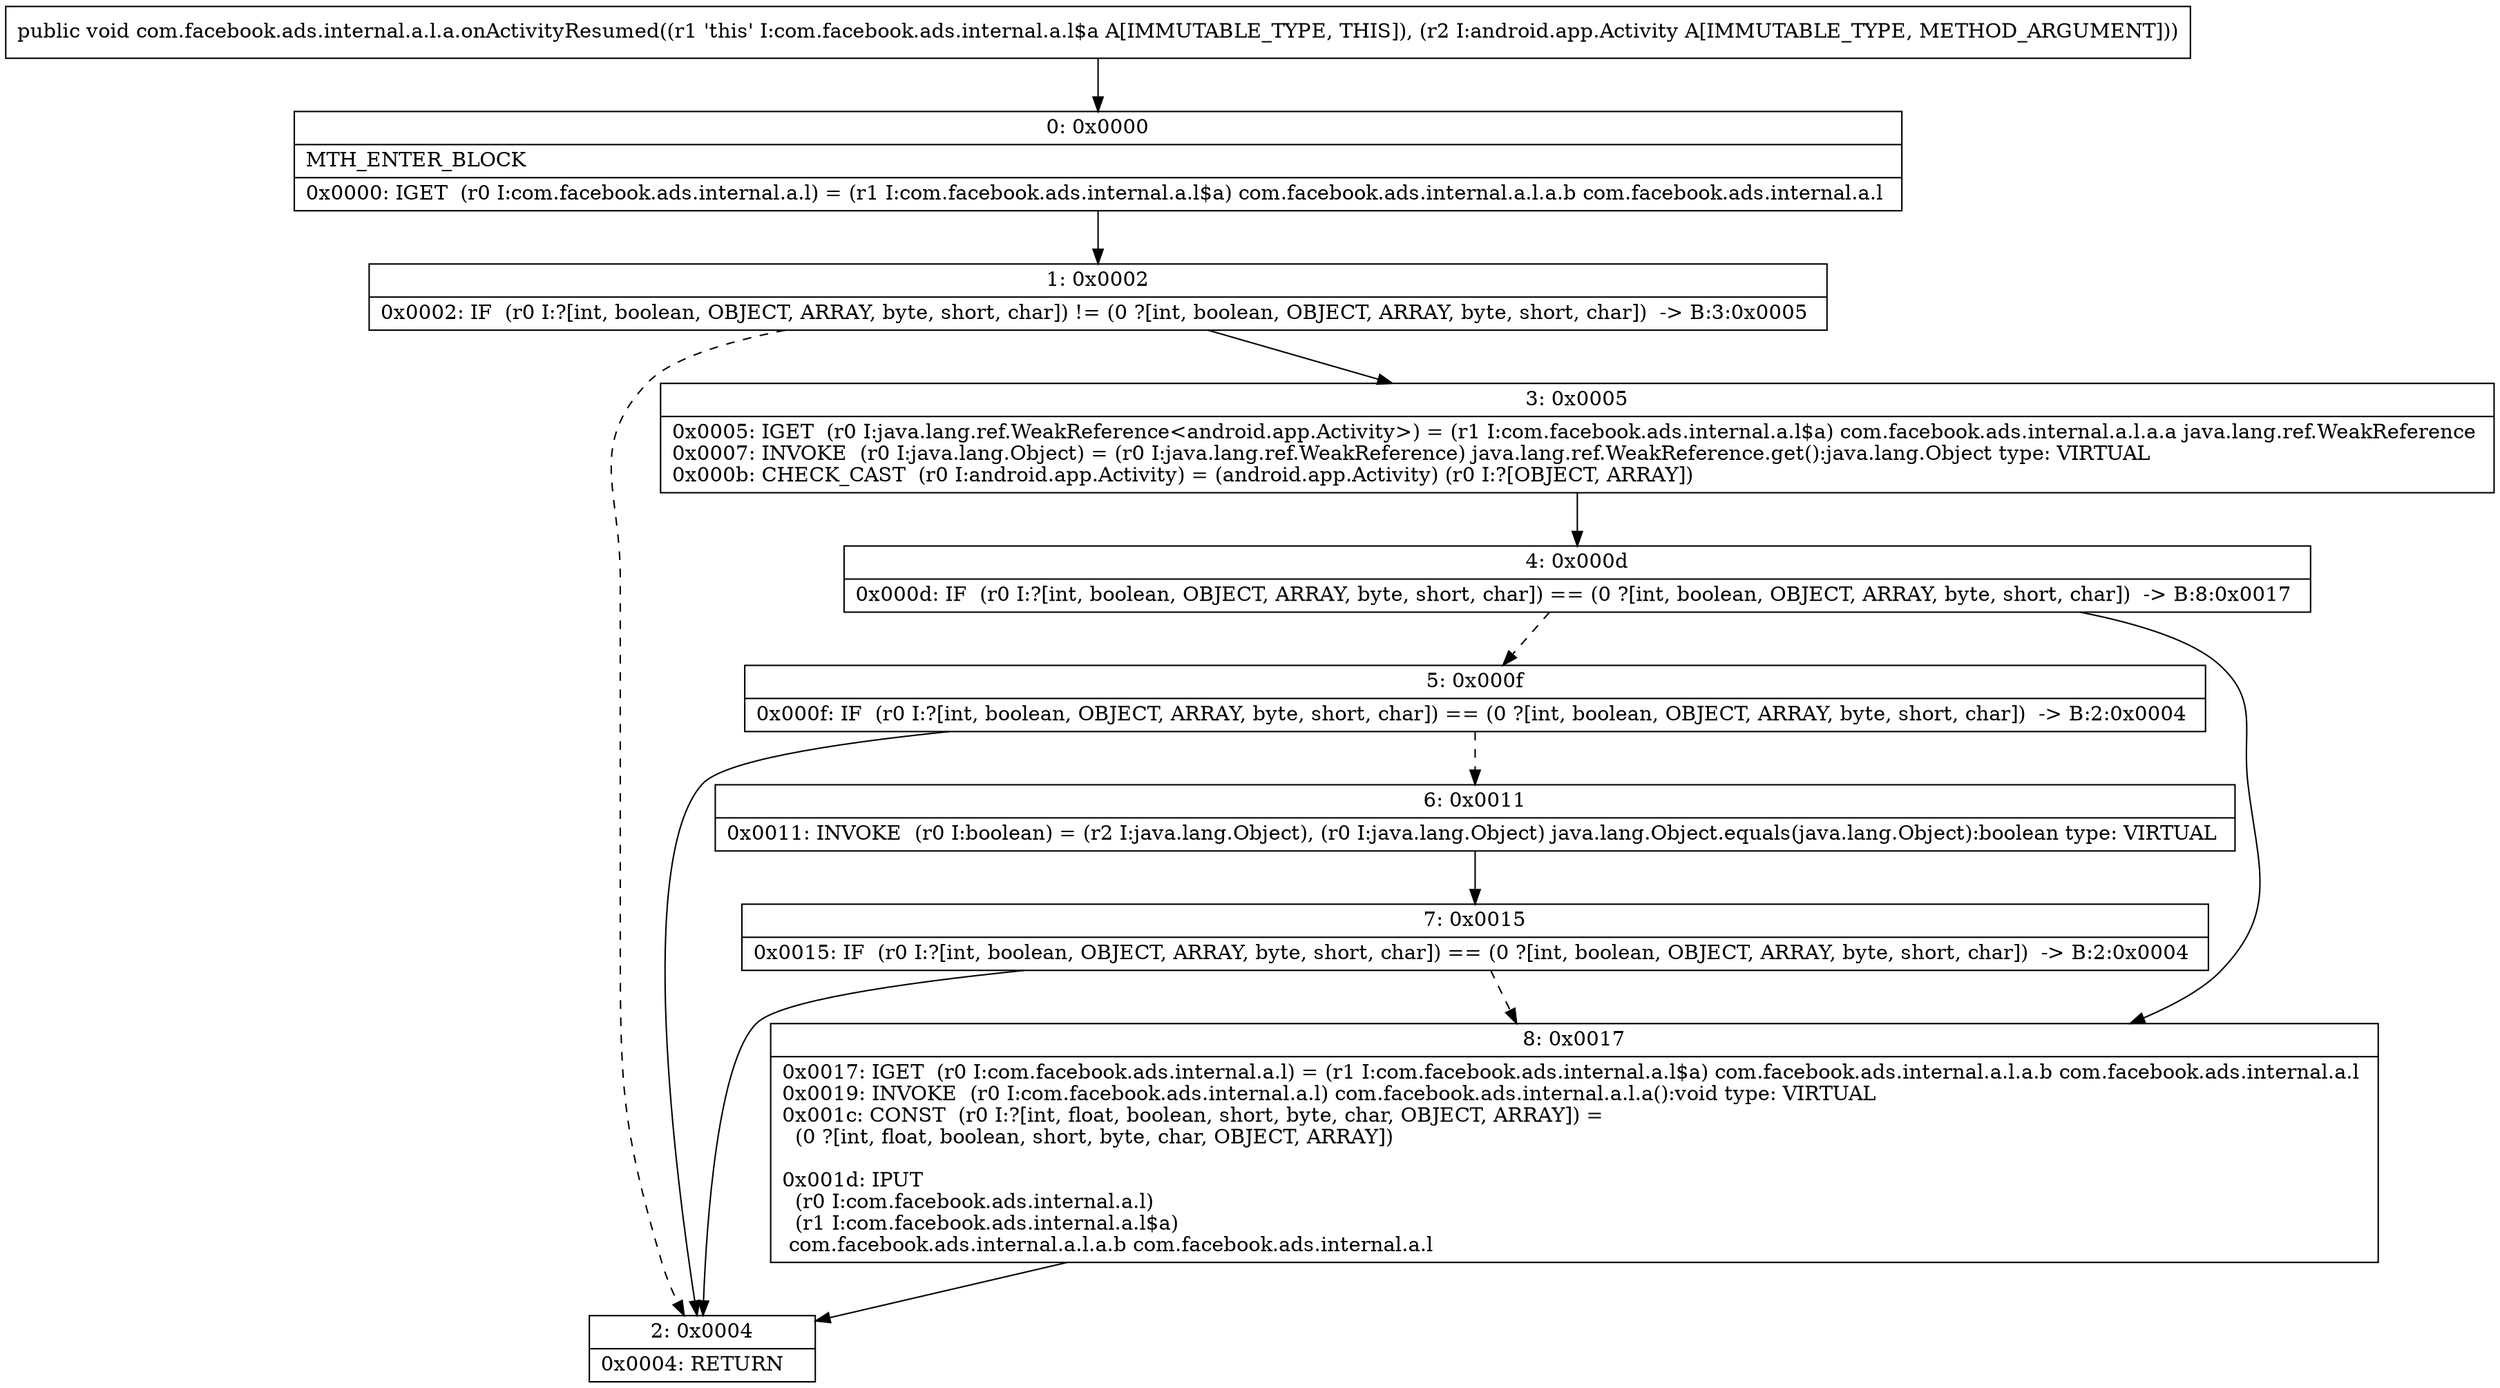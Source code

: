 digraph "CFG forcom.facebook.ads.internal.a.l.a.onActivityResumed(Landroid\/app\/Activity;)V" {
Node_0 [shape=record,label="{0\:\ 0x0000|MTH_ENTER_BLOCK\l|0x0000: IGET  (r0 I:com.facebook.ads.internal.a.l) = (r1 I:com.facebook.ads.internal.a.l$a) com.facebook.ads.internal.a.l.a.b com.facebook.ads.internal.a.l \l}"];
Node_1 [shape=record,label="{1\:\ 0x0002|0x0002: IF  (r0 I:?[int, boolean, OBJECT, ARRAY, byte, short, char]) != (0 ?[int, boolean, OBJECT, ARRAY, byte, short, char])  \-\> B:3:0x0005 \l}"];
Node_2 [shape=record,label="{2\:\ 0x0004|0x0004: RETURN   \l}"];
Node_3 [shape=record,label="{3\:\ 0x0005|0x0005: IGET  (r0 I:java.lang.ref.WeakReference\<android.app.Activity\>) = (r1 I:com.facebook.ads.internal.a.l$a) com.facebook.ads.internal.a.l.a.a java.lang.ref.WeakReference \l0x0007: INVOKE  (r0 I:java.lang.Object) = (r0 I:java.lang.ref.WeakReference) java.lang.ref.WeakReference.get():java.lang.Object type: VIRTUAL \l0x000b: CHECK_CAST  (r0 I:android.app.Activity) = (android.app.Activity) (r0 I:?[OBJECT, ARRAY]) \l}"];
Node_4 [shape=record,label="{4\:\ 0x000d|0x000d: IF  (r0 I:?[int, boolean, OBJECT, ARRAY, byte, short, char]) == (0 ?[int, boolean, OBJECT, ARRAY, byte, short, char])  \-\> B:8:0x0017 \l}"];
Node_5 [shape=record,label="{5\:\ 0x000f|0x000f: IF  (r0 I:?[int, boolean, OBJECT, ARRAY, byte, short, char]) == (0 ?[int, boolean, OBJECT, ARRAY, byte, short, char])  \-\> B:2:0x0004 \l}"];
Node_6 [shape=record,label="{6\:\ 0x0011|0x0011: INVOKE  (r0 I:boolean) = (r2 I:java.lang.Object), (r0 I:java.lang.Object) java.lang.Object.equals(java.lang.Object):boolean type: VIRTUAL \l}"];
Node_7 [shape=record,label="{7\:\ 0x0015|0x0015: IF  (r0 I:?[int, boolean, OBJECT, ARRAY, byte, short, char]) == (0 ?[int, boolean, OBJECT, ARRAY, byte, short, char])  \-\> B:2:0x0004 \l}"];
Node_8 [shape=record,label="{8\:\ 0x0017|0x0017: IGET  (r0 I:com.facebook.ads.internal.a.l) = (r1 I:com.facebook.ads.internal.a.l$a) com.facebook.ads.internal.a.l.a.b com.facebook.ads.internal.a.l \l0x0019: INVOKE  (r0 I:com.facebook.ads.internal.a.l) com.facebook.ads.internal.a.l.a():void type: VIRTUAL \l0x001c: CONST  (r0 I:?[int, float, boolean, short, byte, char, OBJECT, ARRAY]) = \l  (0 ?[int, float, boolean, short, byte, char, OBJECT, ARRAY])\l \l0x001d: IPUT  \l  (r0 I:com.facebook.ads.internal.a.l)\l  (r1 I:com.facebook.ads.internal.a.l$a)\l com.facebook.ads.internal.a.l.a.b com.facebook.ads.internal.a.l \l}"];
MethodNode[shape=record,label="{public void com.facebook.ads.internal.a.l.a.onActivityResumed((r1 'this' I:com.facebook.ads.internal.a.l$a A[IMMUTABLE_TYPE, THIS]), (r2 I:android.app.Activity A[IMMUTABLE_TYPE, METHOD_ARGUMENT])) }"];
MethodNode -> Node_0;
Node_0 -> Node_1;
Node_1 -> Node_2[style=dashed];
Node_1 -> Node_3;
Node_3 -> Node_4;
Node_4 -> Node_5[style=dashed];
Node_4 -> Node_8;
Node_5 -> Node_2;
Node_5 -> Node_6[style=dashed];
Node_6 -> Node_7;
Node_7 -> Node_2;
Node_7 -> Node_8[style=dashed];
Node_8 -> Node_2;
}

